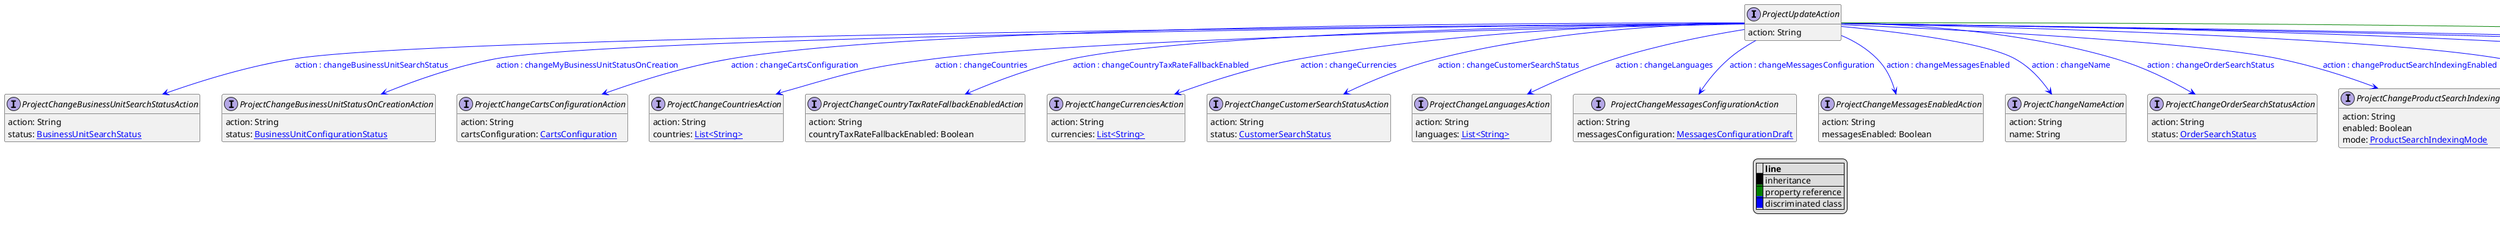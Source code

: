 @startuml

hide empty fields
hide empty methods
legend
|= |= line |
|<back:black>   </back>| inheritance |
|<back:green>   </back>| property reference |
|<back:blue>   </back>| discriminated class |
endlegend
interface ProjectUpdateAction [[ProjectUpdateAction.svg]]  {
    action: String
}


interface ProjectChangeBusinessUnitSearchStatusAction [[ProjectChangeBusinessUnitSearchStatusAction.svg]]  {
    action: String
    status: [[BusinessUnitSearchStatus.svg BusinessUnitSearchStatus]]
}
interface ProjectChangeBusinessUnitStatusOnCreationAction [[ProjectChangeBusinessUnitStatusOnCreationAction.svg]]  {
    action: String
    status: [[BusinessUnitConfigurationStatus.svg BusinessUnitConfigurationStatus]]
}
interface ProjectChangeCartsConfigurationAction [[ProjectChangeCartsConfigurationAction.svg]]  {
    action: String
    cartsConfiguration: [[CartsConfiguration.svg CartsConfiguration]]
}
interface ProjectChangeCountriesAction [[ProjectChangeCountriesAction.svg]]  {
    action: String
    countries: [[String.svg List<String>]]
}
interface ProjectChangeCountryTaxRateFallbackEnabledAction [[ProjectChangeCountryTaxRateFallbackEnabledAction.svg]]  {
    action: String
    countryTaxRateFallbackEnabled: Boolean
}
interface ProjectChangeCurrenciesAction [[ProjectChangeCurrenciesAction.svg]]  {
    action: String
    currencies: [[String.svg List<String>]]
}
interface ProjectChangeCustomerSearchStatusAction [[ProjectChangeCustomerSearchStatusAction.svg]]  {
    action: String
    status: [[CustomerSearchStatus.svg CustomerSearchStatus]]
}
interface ProjectChangeLanguagesAction [[ProjectChangeLanguagesAction.svg]]  {
    action: String
    languages: [[String.svg List<String>]]
}
interface ProjectChangeMessagesConfigurationAction [[ProjectChangeMessagesConfigurationAction.svg]]  {
    action: String
    messagesConfiguration: [[MessagesConfigurationDraft.svg MessagesConfigurationDraft]]
}
interface ProjectChangeMessagesEnabledAction [[ProjectChangeMessagesEnabledAction.svg]]  {
    action: String
    messagesEnabled: Boolean
}
interface ProjectChangeNameAction [[ProjectChangeNameAction.svg]]  {
    action: String
    name: String
}
interface ProjectChangeOrderSearchStatusAction [[ProjectChangeOrderSearchStatusAction.svg]]  {
    action: String
    status: [[OrderSearchStatus.svg OrderSearchStatus]]
}
interface ProjectChangeProductSearchIndexingEnabledAction [[ProjectChangeProductSearchIndexingEnabledAction.svg]]  {
    action: String
    enabled: Boolean
    mode: [[ProductSearchIndexingMode.svg ProductSearchIndexingMode]]
}
interface ProjectChangeShoppingListsConfigurationAction [[ProjectChangeShoppingListsConfigurationAction.svg]]  {
    action: String
    shoppingListsConfiguration: [[ShoppingListsConfiguration.svg ShoppingListsConfiguration]]
}
interface ProjectSetBusinessUnitAssociateRoleOnCreationAction [[ProjectSetBusinessUnitAssociateRoleOnCreationAction.svg]]  {
    action: String
    associateRole: [[AssociateRoleResourceIdentifier.svg AssociateRoleResourceIdentifier]]
}
interface ProjectSetExternalOAuthAction [[ProjectSetExternalOAuthAction.svg]]  {
    action: String
    externalOAuth: [[ExternalOAuth.svg ExternalOAuth]]
}
interface ProjectSetShippingRateInputTypeAction [[ProjectSetShippingRateInputTypeAction.svg]]  {
    action: String
    shippingRateInputType: [[ShippingRateInputType.svg ShippingRateInputType]]
}
interface ProjectUpdate [[ProjectUpdate.svg]]  {
    version: Long
    actions: [[ProjectUpdateAction.svg List<ProjectUpdateAction>]]
}
ProjectUpdateAction --> ProjectChangeBusinessUnitSearchStatusAction #blue;text:blue : "action : changeBusinessUnitSearchStatus"
ProjectUpdateAction --> ProjectChangeBusinessUnitStatusOnCreationAction #blue;text:blue : "action : changeMyBusinessUnitStatusOnCreation"
ProjectUpdateAction --> ProjectChangeCartsConfigurationAction #blue;text:blue : "action : changeCartsConfiguration"
ProjectUpdateAction --> ProjectChangeCountriesAction #blue;text:blue : "action : changeCountries"
ProjectUpdateAction --> ProjectChangeCountryTaxRateFallbackEnabledAction #blue;text:blue : "action : changeCountryTaxRateFallbackEnabled"
ProjectUpdateAction --> ProjectChangeCurrenciesAction #blue;text:blue : "action : changeCurrencies"
ProjectUpdateAction --> ProjectChangeCustomerSearchStatusAction #blue;text:blue : "action : changeCustomerSearchStatus"
ProjectUpdateAction --> ProjectChangeLanguagesAction #blue;text:blue : "action : changeLanguages"
ProjectUpdateAction --> ProjectChangeMessagesConfigurationAction #blue;text:blue : "action : changeMessagesConfiguration"
ProjectUpdateAction --> ProjectChangeMessagesEnabledAction #blue;text:blue : "action : changeMessagesEnabled"
ProjectUpdateAction --> ProjectChangeNameAction #blue;text:blue : "action : changeName"
ProjectUpdateAction --> ProjectChangeOrderSearchStatusAction #blue;text:blue : "action : changeOrderSearchStatus"
ProjectUpdateAction --> ProjectChangeProductSearchIndexingEnabledAction #blue;text:blue : "action : changeProductSearchIndexingEnabled"
ProjectUpdateAction --> ProjectChangeShoppingListsConfigurationAction #blue;text:blue : "action : changeShoppingListsConfiguration"
ProjectUpdateAction --> ProjectSetBusinessUnitAssociateRoleOnCreationAction #blue;text:blue : "action : setMyBusinessUnitAssociateRoleOnCreation"
ProjectUpdateAction --> ProjectSetExternalOAuthAction #blue;text:blue : "action : setExternalOAuth"
ProjectUpdateAction --> ProjectSetShippingRateInputTypeAction #blue;text:blue : "action : setShippingRateInputType"
ProjectUpdateAction --> ProjectUpdate #green;text:green : "actions"
@enduml
